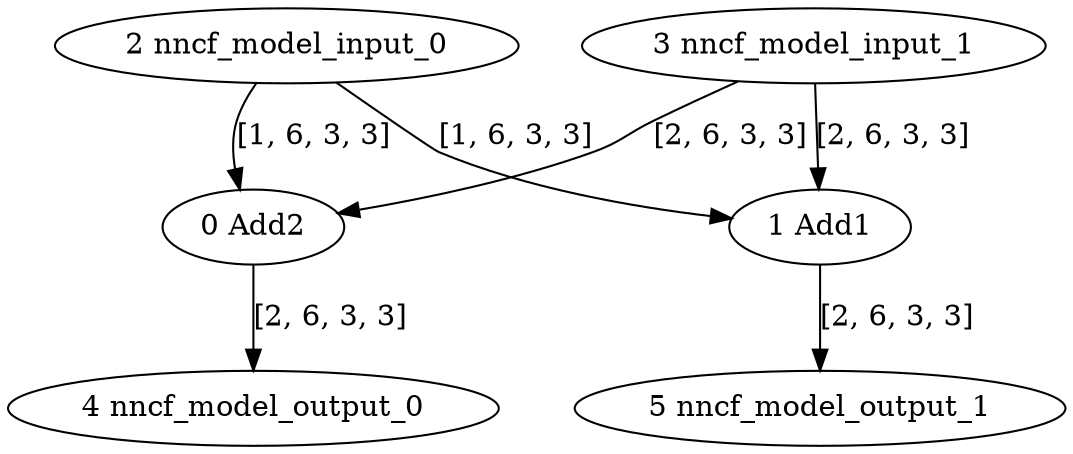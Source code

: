 strict digraph  {
"0 Add2" [id=0, type=Add];
"1 Add1" [id=1, type=Add];
"2 nncf_model_input_0" [id=2, type=nncf_model_input];
"3 nncf_model_input_1" [id=3, type=nncf_model_input];
"4 nncf_model_output_0" [id=4, type=nncf_model_output];
"5 nncf_model_output_1" [id=5, type=nncf_model_output];
"0 Add2" -> "4 nncf_model_output_0"  [label="[2, 6, 3, 3]", style=solid];
"1 Add1" -> "5 nncf_model_output_1"  [label="[2, 6, 3, 3]", style=solid];
"2 nncf_model_input_0" -> "0 Add2"  [label="[1, 6, 3, 3]", style=solid];
"2 nncf_model_input_0" -> "1 Add1"  [label="[1, 6, 3, 3]", style=solid];
"3 nncf_model_input_1" -> "0 Add2"  [label="[2, 6, 3, 3]", style=solid];
"3 nncf_model_input_1" -> "1 Add1"  [label="[2, 6, 3, 3]", style=solid];
}
